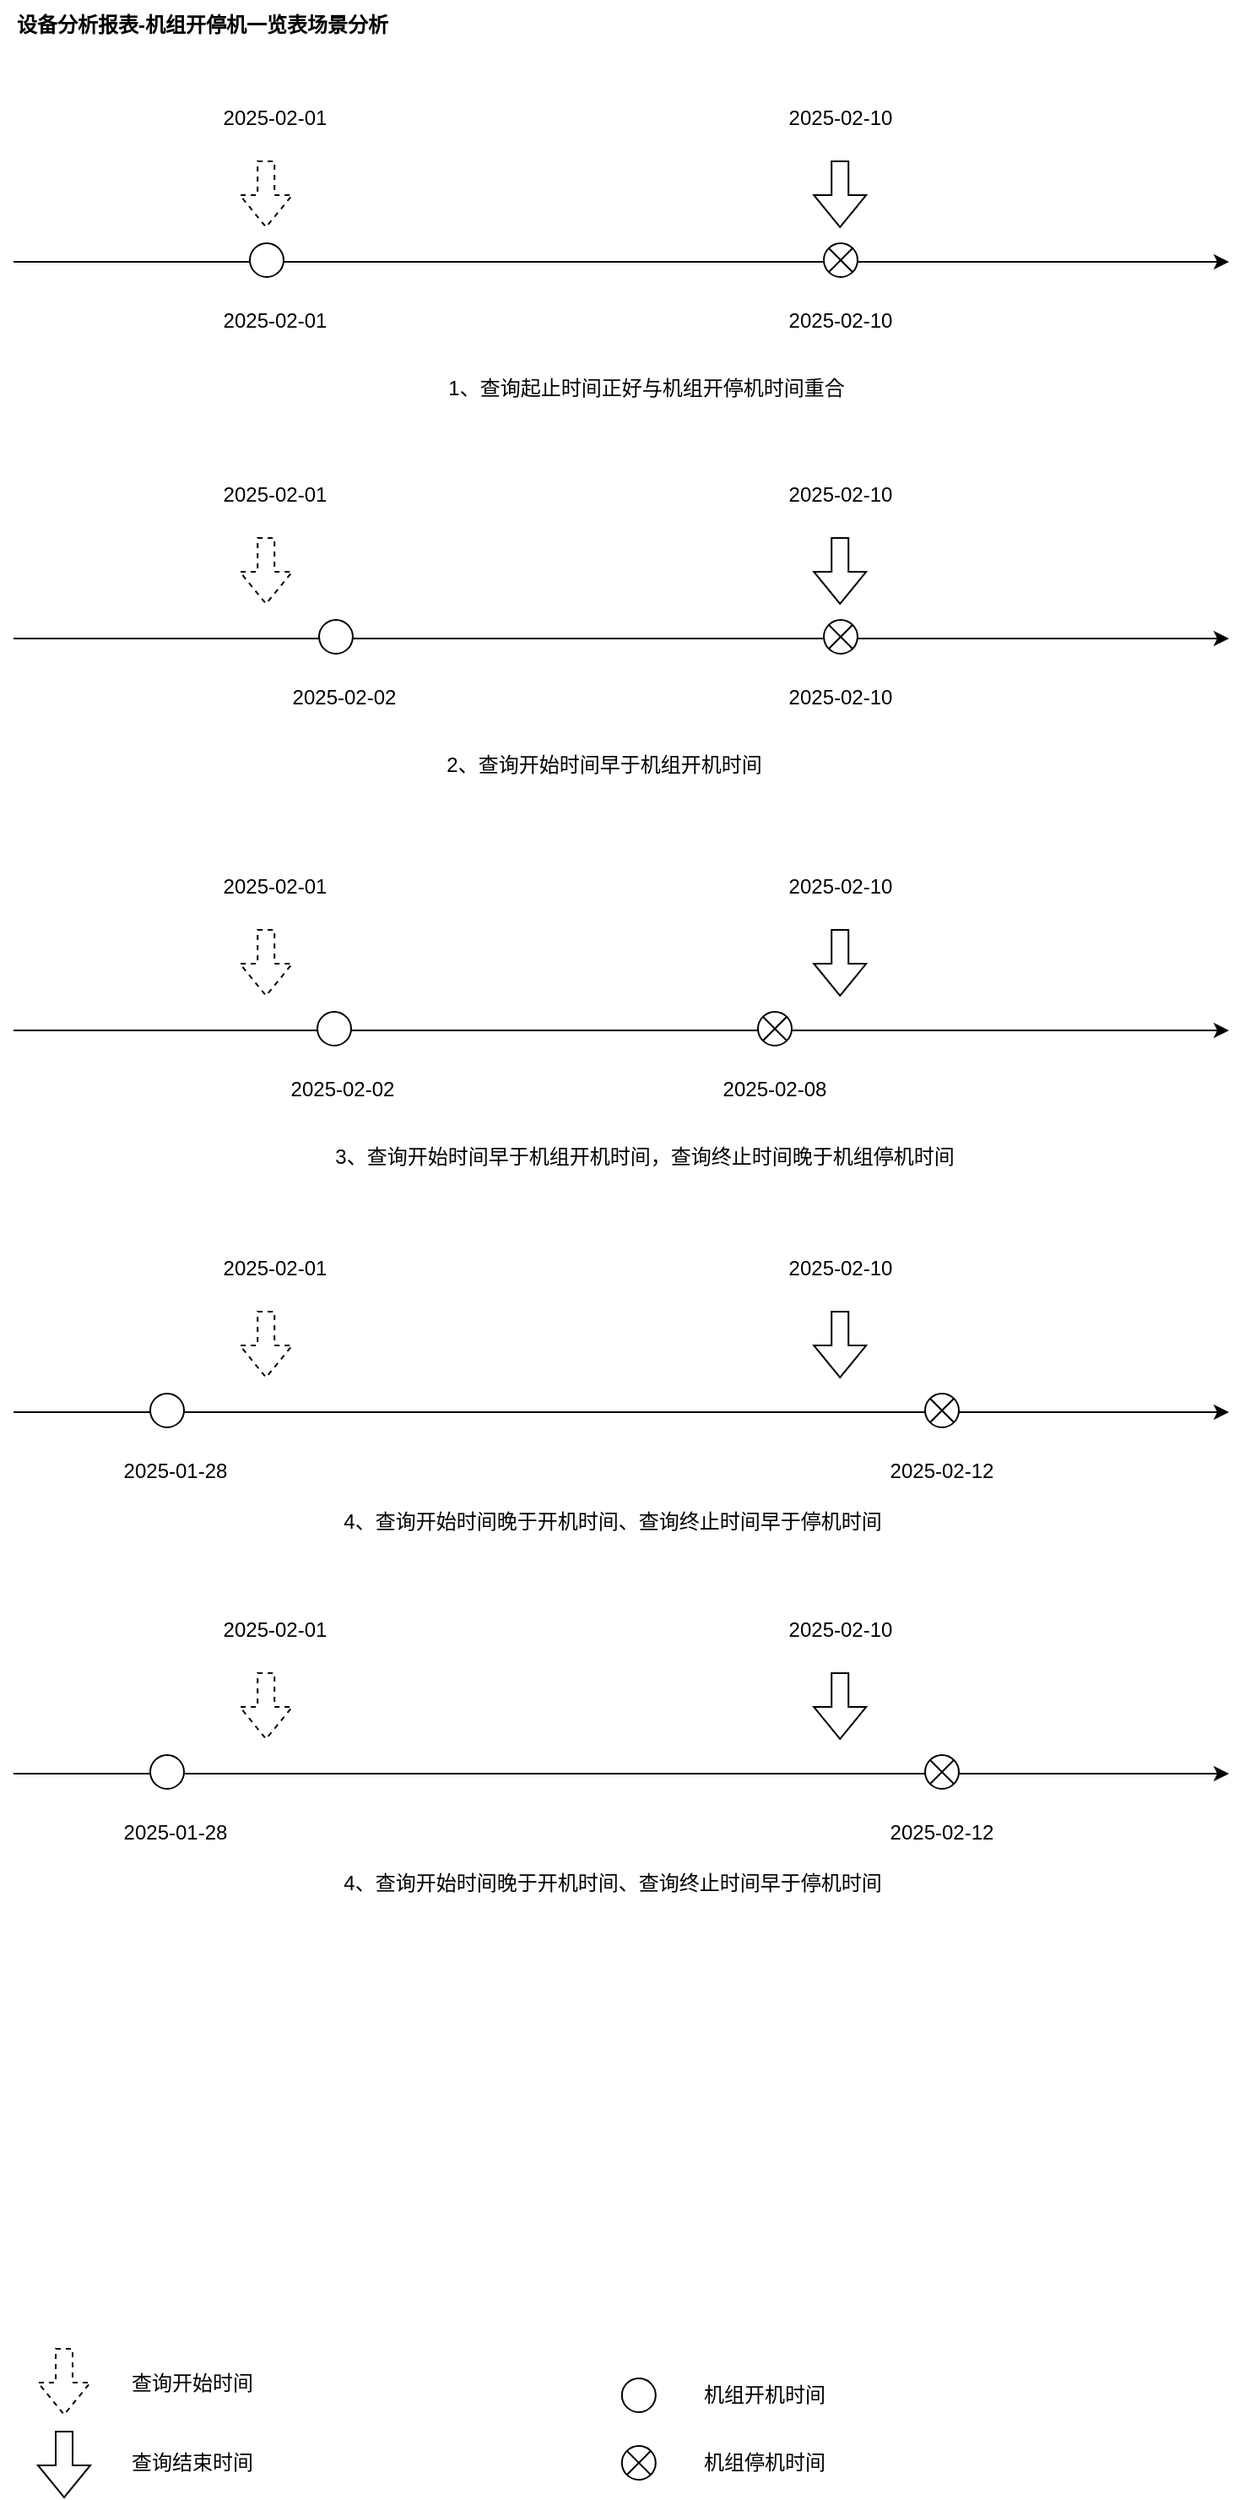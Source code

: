 <mxfile version="26.0.15" pages="2">
  <diagram name="第 1 页" id="MwHkkEf8tN-5ccca-qN6">
    <mxGraphModel dx="1032" dy="553" grid="1" gridSize="10" guides="1" tooltips="1" connect="1" arrows="1" fold="1" page="1" pageScale="1" pageWidth="827" pageHeight="1169" math="0" shadow="0">
      <root>
        <mxCell id="0" />
        <mxCell id="1" parent="0" />
        <mxCell id="J7jB4TTMjMiGMBnz-TKs-1" value="" style="endArrow=classic;html=1;rounded=0;startArrow=none;startFill=0;endFill=1;" edge="1" parent="1">
          <mxGeometry width="50" height="50" relative="1" as="geometry">
            <mxPoint x="40" y="165" as="sourcePoint" />
            <mxPoint x="760" y="165" as="targetPoint" />
          </mxGeometry>
        </mxCell>
        <mxCell id="J7jB4TTMjMiGMBnz-TKs-3" value="" style="verticalLabelPosition=bottom;verticalAlign=top;html=1;shape=mxgraph.flowchart.on-page_reference;" vertex="1" parent="1">
          <mxGeometry x="180" y="154" width="20" height="20" as="geometry" />
        </mxCell>
        <mxCell id="J7jB4TTMjMiGMBnz-TKs-8" value="" style="shape=sumEllipse;perimeter=ellipsePerimeter;whiteSpace=wrap;html=1;backgroundOutline=1;" vertex="1" parent="1">
          <mxGeometry x="520" y="154" width="20" height="20" as="geometry" />
        </mxCell>
        <mxCell id="J7jB4TTMjMiGMBnz-TKs-12" value="2025-02-01" style="text;html=1;align=center;verticalAlign=middle;whiteSpace=wrap;rounded=0;" vertex="1" parent="1">
          <mxGeometry x="160" y="185" width="70" height="30" as="geometry" />
        </mxCell>
        <mxCell id="J7jB4TTMjMiGMBnz-TKs-13" value="2025-02-10" style="text;html=1;align=center;verticalAlign=middle;whiteSpace=wrap;rounded=0;" vertex="1" parent="1">
          <mxGeometry x="495" y="185" width="70" height="30" as="geometry" />
        </mxCell>
        <mxCell id="J7jB4TTMjMiGMBnz-TKs-14" value="" style="shape=flexArrow;endArrow=classic;html=1;rounded=0;fillColor=default;fillStyle=auto;dashed=1;" edge="1" parent="1">
          <mxGeometry width="50" height="50" relative="1" as="geometry">
            <mxPoint x="189.6" y="105" as="sourcePoint" />
            <mxPoint x="189.6" y="145" as="targetPoint" />
          </mxGeometry>
        </mxCell>
        <mxCell id="J7jB4TTMjMiGMBnz-TKs-15" value="" style="shape=flexArrow;endArrow=classic;html=1;rounded=0;" edge="1" parent="1">
          <mxGeometry width="50" height="50" relative="1" as="geometry">
            <mxPoint x="529.6" y="105" as="sourcePoint" />
            <mxPoint x="529.6" y="145" as="targetPoint" />
          </mxGeometry>
        </mxCell>
        <mxCell id="J7jB4TTMjMiGMBnz-TKs-16" value="2025-02-01" style="text;html=1;align=center;verticalAlign=middle;whiteSpace=wrap;rounded=0;" vertex="1" parent="1">
          <mxGeometry x="160" y="65" width="70" height="30" as="geometry" />
        </mxCell>
        <mxCell id="J7jB4TTMjMiGMBnz-TKs-17" value="2025-02-10" style="text;html=1;align=center;verticalAlign=middle;whiteSpace=wrap;rounded=0;" vertex="1" parent="1">
          <mxGeometry x="495" y="65" width="70" height="30" as="geometry" />
        </mxCell>
        <mxCell id="J7jB4TTMjMiGMBnz-TKs-18" value="1、查询起止时间正好与机组开停机时间重合" style="text;html=1;align=center;verticalAlign=middle;whiteSpace=wrap;rounded=0;" vertex="1" parent="1">
          <mxGeometry x="290" y="225" width="250" height="30" as="geometry" />
        </mxCell>
        <mxCell id="J7jB4TTMjMiGMBnz-TKs-50" value="设备分析报表-机组开停机一览表场景分析" style="text;html=1;align=left;verticalAlign=middle;whiteSpace=wrap;rounded=0;fontStyle=1;" vertex="1" parent="1">
          <mxGeometry x="40" y="10" width="237.5" height="30" as="geometry" />
        </mxCell>
        <mxCell id="J7jB4TTMjMiGMBnz-TKs-51" value="" style="endArrow=classic;html=1;rounded=0;startArrow=none;startFill=0;endFill=1;" edge="1" parent="1">
          <mxGeometry width="50" height="50" relative="1" as="geometry">
            <mxPoint x="40" y="388" as="sourcePoint" />
            <mxPoint x="760" y="388" as="targetPoint" />
          </mxGeometry>
        </mxCell>
        <mxCell id="J7jB4TTMjMiGMBnz-TKs-52" value="" style="verticalLabelPosition=bottom;verticalAlign=top;html=1;shape=mxgraph.flowchart.on-page_reference;" vertex="1" parent="1">
          <mxGeometry x="221" y="377" width="20" height="20" as="geometry" />
        </mxCell>
        <mxCell id="J7jB4TTMjMiGMBnz-TKs-53" value="" style="shape=sumEllipse;perimeter=ellipsePerimeter;whiteSpace=wrap;html=1;backgroundOutline=1;" vertex="1" parent="1">
          <mxGeometry x="520" y="377" width="20" height="20" as="geometry" />
        </mxCell>
        <mxCell id="J7jB4TTMjMiGMBnz-TKs-54" value="2025-02-02" style="text;html=1;align=center;verticalAlign=middle;whiteSpace=wrap;rounded=0;" vertex="1" parent="1">
          <mxGeometry x="201" y="408" width="70" height="30" as="geometry" />
        </mxCell>
        <mxCell id="J7jB4TTMjMiGMBnz-TKs-55" value="2025-02-10" style="text;html=1;align=center;verticalAlign=middle;whiteSpace=wrap;rounded=0;" vertex="1" parent="1">
          <mxGeometry x="495" y="408" width="70" height="30" as="geometry" />
        </mxCell>
        <mxCell id="J7jB4TTMjMiGMBnz-TKs-56" value="" style="shape=flexArrow;endArrow=classic;html=1;rounded=0;fillColor=default;fillStyle=auto;dashed=1;" edge="1" parent="1">
          <mxGeometry width="50" height="50" relative="1" as="geometry">
            <mxPoint x="189.6" y="328" as="sourcePoint" />
            <mxPoint x="189.6" y="368" as="targetPoint" />
          </mxGeometry>
        </mxCell>
        <mxCell id="J7jB4TTMjMiGMBnz-TKs-57" value="" style="shape=flexArrow;endArrow=classic;html=1;rounded=0;" edge="1" parent="1">
          <mxGeometry width="50" height="50" relative="1" as="geometry">
            <mxPoint x="529.6" y="328" as="sourcePoint" />
            <mxPoint x="529.6" y="368" as="targetPoint" />
          </mxGeometry>
        </mxCell>
        <mxCell id="J7jB4TTMjMiGMBnz-TKs-58" value="2025-02-01" style="text;html=1;align=center;verticalAlign=middle;whiteSpace=wrap;rounded=0;" vertex="1" parent="1">
          <mxGeometry x="160" y="288" width="70" height="30" as="geometry" />
        </mxCell>
        <mxCell id="J7jB4TTMjMiGMBnz-TKs-59" value="2025-02-10" style="text;html=1;align=center;verticalAlign=middle;whiteSpace=wrap;rounded=0;" vertex="1" parent="1">
          <mxGeometry x="495" y="288" width="70" height="30" as="geometry" />
        </mxCell>
        <mxCell id="J7jB4TTMjMiGMBnz-TKs-60" value="2、查询开始时间早于机组开机时间" style="text;html=1;align=center;verticalAlign=middle;whiteSpace=wrap;rounded=0;" vertex="1" parent="1">
          <mxGeometry x="240" y="448" width="300" height="30" as="geometry" />
        </mxCell>
        <mxCell id="J7jB4TTMjMiGMBnz-TKs-61" value="" style="endArrow=classic;html=1;rounded=0;startArrow=none;startFill=0;endFill=1;" edge="1" parent="1">
          <mxGeometry width="50" height="50" relative="1" as="geometry">
            <mxPoint x="40" y="620" as="sourcePoint" />
            <mxPoint x="760" y="620" as="targetPoint" />
          </mxGeometry>
        </mxCell>
        <mxCell id="J7jB4TTMjMiGMBnz-TKs-62" value="" style="verticalLabelPosition=bottom;verticalAlign=top;html=1;shape=mxgraph.flowchart.on-page_reference;" vertex="1" parent="1">
          <mxGeometry x="220" y="609" width="20" height="20" as="geometry" />
        </mxCell>
        <mxCell id="J7jB4TTMjMiGMBnz-TKs-63" value="" style="shape=sumEllipse;perimeter=ellipsePerimeter;whiteSpace=wrap;html=1;backgroundOutline=1;" vertex="1" parent="1">
          <mxGeometry x="481" y="609" width="20" height="20" as="geometry" />
        </mxCell>
        <mxCell id="J7jB4TTMjMiGMBnz-TKs-64" value="2025-02-02" style="text;html=1;align=center;verticalAlign=middle;whiteSpace=wrap;rounded=0;" vertex="1" parent="1">
          <mxGeometry x="200" y="640" width="70" height="30" as="geometry" />
        </mxCell>
        <mxCell id="J7jB4TTMjMiGMBnz-TKs-65" value="2025-02-08" style="text;html=1;align=center;verticalAlign=middle;whiteSpace=wrap;rounded=0;" vertex="1" parent="1">
          <mxGeometry x="456" y="640" width="70" height="30" as="geometry" />
        </mxCell>
        <mxCell id="J7jB4TTMjMiGMBnz-TKs-66" value="" style="shape=flexArrow;endArrow=classic;html=1;rounded=0;fillColor=default;fillStyle=auto;dashed=1;" edge="1" parent="1">
          <mxGeometry width="50" height="50" relative="1" as="geometry">
            <mxPoint x="189.6" y="560" as="sourcePoint" />
            <mxPoint x="189.6" y="600" as="targetPoint" />
          </mxGeometry>
        </mxCell>
        <mxCell id="J7jB4TTMjMiGMBnz-TKs-67" value="" style="shape=flexArrow;endArrow=classic;html=1;rounded=0;" edge="1" parent="1">
          <mxGeometry width="50" height="50" relative="1" as="geometry">
            <mxPoint x="529.6" y="560" as="sourcePoint" />
            <mxPoint x="529.6" y="600" as="targetPoint" />
          </mxGeometry>
        </mxCell>
        <mxCell id="J7jB4TTMjMiGMBnz-TKs-68" value="2025-02-01" style="text;html=1;align=center;verticalAlign=middle;whiteSpace=wrap;rounded=0;" vertex="1" parent="1">
          <mxGeometry x="160" y="520" width="70" height="30" as="geometry" />
        </mxCell>
        <mxCell id="J7jB4TTMjMiGMBnz-TKs-69" value="2025-02-10" style="text;html=1;align=center;verticalAlign=middle;whiteSpace=wrap;rounded=0;" vertex="1" parent="1">
          <mxGeometry x="495" y="520" width="70" height="30" as="geometry" />
        </mxCell>
        <mxCell id="J7jB4TTMjMiGMBnz-TKs-70" value="3、查询开始时间早于机组开机时间，查询终止时间晚于机组停机时间" style="text;html=1;align=center;verticalAlign=middle;whiteSpace=wrap;rounded=0;" vertex="1" parent="1">
          <mxGeometry x="219" y="680" width="390" height="30" as="geometry" />
        </mxCell>
        <mxCell id="J7jB4TTMjMiGMBnz-TKs-81" value="" style="endArrow=classic;html=1;rounded=0;startArrow=none;startFill=0;endFill=1;" edge="1" parent="1">
          <mxGeometry width="50" height="50" relative="1" as="geometry">
            <mxPoint x="40" y="846" as="sourcePoint" />
            <mxPoint x="760" y="846" as="targetPoint" />
          </mxGeometry>
        </mxCell>
        <mxCell id="J7jB4TTMjMiGMBnz-TKs-82" value="" style="verticalLabelPosition=bottom;verticalAlign=top;html=1;shape=mxgraph.flowchart.on-page_reference;" vertex="1" parent="1">
          <mxGeometry x="121" y="835" width="20" height="20" as="geometry" />
        </mxCell>
        <mxCell id="J7jB4TTMjMiGMBnz-TKs-83" value="" style="shape=sumEllipse;perimeter=ellipsePerimeter;whiteSpace=wrap;html=1;backgroundOutline=1;" vertex="1" parent="1">
          <mxGeometry x="580" y="835" width="20" height="20" as="geometry" />
        </mxCell>
        <mxCell id="J7jB4TTMjMiGMBnz-TKs-84" value="2025-01-28" style="text;html=1;align=center;verticalAlign=middle;whiteSpace=wrap;rounded=0;" vertex="1" parent="1">
          <mxGeometry x="101" y="866" width="70" height="30" as="geometry" />
        </mxCell>
        <mxCell id="J7jB4TTMjMiGMBnz-TKs-85" value="2025-02-12" style="text;html=1;align=center;verticalAlign=middle;whiteSpace=wrap;rounded=0;" vertex="1" parent="1">
          <mxGeometry x="555" y="866" width="70" height="30" as="geometry" />
        </mxCell>
        <mxCell id="J7jB4TTMjMiGMBnz-TKs-86" value="" style="shape=flexArrow;endArrow=classic;html=1;rounded=0;fillColor=default;fillStyle=auto;dashed=1;" edge="1" parent="1">
          <mxGeometry width="50" height="50" relative="1" as="geometry">
            <mxPoint x="189.6" y="786" as="sourcePoint" />
            <mxPoint x="189.6" y="826" as="targetPoint" />
          </mxGeometry>
        </mxCell>
        <mxCell id="J7jB4TTMjMiGMBnz-TKs-87" value="" style="shape=flexArrow;endArrow=classic;html=1;rounded=0;" edge="1" parent="1">
          <mxGeometry width="50" height="50" relative="1" as="geometry">
            <mxPoint x="529.6" y="786" as="sourcePoint" />
            <mxPoint x="529.6" y="826" as="targetPoint" />
          </mxGeometry>
        </mxCell>
        <mxCell id="J7jB4TTMjMiGMBnz-TKs-88" value="2025-02-01" style="text;html=1;align=center;verticalAlign=middle;whiteSpace=wrap;rounded=0;" vertex="1" parent="1">
          <mxGeometry x="160" y="746" width="70" height="30" as="geometry" />
        </mxCell>
        <mxCell id="J7jB4TTMjMiGMBnz-TKs-89" value="2025-02-10" style="text;html=1;align=center;verticalAlign=middle;whiteSpace=wrap;rounded=0;" vertex="1" parent="1">
          <mxGeometry x="495" y="746" width="70" height="30" as="geometry" />
        </mxCell>
        <mxCell id="J7jB4TTMjMiGMBnz-TKs-90" value="4、查询开始时间晚于开机时间、查询终止时间早于停机时间" style="text;html=1;align=center;verticalAlign=middle;whiteSpace=wrap;rounded=0;" vertex="1" parent="1">
          <mxGeometry x="225" y="896" width="340" height="30" as="geometry" />
        </mxCell>
        <mxCell id="J7jB4TTMjMiGMBnz-TKs-99" value="" style="verticalLabelPosition=bottom;verticalAlign=top;html=1;shape=mxgraph.flowchart.on-page_reference;" vertex="1" parent="1">
          <mxGeometry x="400.4" y="1418" width="20" height="20" as="geometry" />
        </mxCell>
        <mxCell id="J7jB4TTMjMiGMBnz-TKs-100" value="机组开机时间" style="text;html=1;align=center;verticalAlign=middle;whiteSpace=wrap;rounded=0;" vertex="1" parent="1">
          <mxGeometry x="440.4" y="1413" width="90" height="30" as="geometry" />
        </mxCell>
        <mxCell id="J7jB4TTMjMiGMBnz-TKs-101" value="" style="shape=sumEllipse;perimeter=ellipsePerimeter;whiteSpace=wrap;html=1;backgroundOutline=1;" vertex="1" parent="1">
          <mxGeometry x="400.4" y="1458" width="20" height="20" as="geometry" />
        </mxCell>
        <mxCell id="J7jB4TTMjMiGMBnz-TKs-102" value="机组停机时间" style="text;html=1;align=center;verticalAlign=middle;whiteSpace=wrap;rounded=0;" vertex="1" parent="1">
          <mxGeometry x="440.4" y="1453" width="90" height="30" as="geometry" />
        </mxCell>
        <mxCell id="J7jB4TTMjMiGMBnz-TKs-103" value="" style="shape=flexArrow;endArrow=classic;html=1;rounded=0;fillColor=default;fillStyle=auto;dashed=1;" edge="1" parent="1">
          <mxGeometry width="50" height="50" relative="1" as="geometry">
            <mxPoint x="70" y="1400" as="sourcePoint" />
            <mxPoint x="70" y="1440" as="targetPoint" />
          </mxGeometry>
        </mxCell>
        <mxCell id="J7jB4TTMjMiGMBnz-TKs-104" value="" style="shape=flexArrow;endArrow=classic;html=1;rounded=0;" edge="1" parent="1">
          <mxGeometry width="50" height="50" relative="1" as="geometry">
            <mxPoint x="70.0" y="1449" as="sourcePoint" />
            <mxPoint x="70.0" y="1489" as="targetPoint" />
          </mxGeometry>
        </mxCell>
        <mxCell id="J7jB4TTMjMiGMBnz-TKs-105" value="查询开始时间" style="text;html=1;align=center;verticalAlign=middle;whiteSpace=wrap;rounded=0;" vertex="1" parent="1">
          <mxGeometry x="101.4" y="1406" width="90" height="30" as="geometry" />
        </mxCell>
        <mxCell id="J7jB4TTMjMiGMBnz-TKs-106" value="查询结束时间" style="text;html=1;align=center;verticalAlign=middle;whiteSpace=wrap;rounded=0;" vertex="1" parent="1">
          <mxGeometry x="101.4" y="1453" width="90" height="30" as="geometry" />
        </mxCell>
        <mxCell id="J7jB4TTMjMiGMBnz-TKs-109" value="" style="endArrow=classic;html=1;rounded=0;startArrow=none;startFill=0;endFill=1;" edge="1" parent="1">
          <mxGeometry width="50" height="50" relative="1" as="geometry">
            <mxPoint x="40" y="1060" as="sourcePoint" />
            <mxPoint x="760" y="1060" as="targetPoint" />
          </mxGeometry>
        </mxCell>
        <mxCell id="J7jB4TTMjMiGMBnz-TKs-110" value="" style="verticalLabelPosition=bottom;verticalAlign=top;html=1;shape=mxgraph.flowchart.on-page_reference;" vertex="1" parent="1">
          <mxGeometry x="121" y="1049" width="20" height="20" as="geometry" />
        </mxCell>
        <mxCell id="J7jB4TTMjMiGMBnz-TKs-111" value="" style="shape=sumEllipse;perimeter=ellipsePerimeter;whiteSpace=wrap;html=1;backgroundOutline=1;" vertex="1" parent="1">
          <mxGeometry x="580" y="1049" width="20" height="20" as="geometry" />
        </mxCell>
        <mxCell id="J7jB4TTMjMiGMBnz-TKs-112" value="2025-01-28" style="text;html=1;align=center;verticalAlign=middle;whiteSpace=wrap;rounded=0;" vertex="1" parent="1">
          <mxGeometry x="101" y="1080" width="70" height="30" as="geometry" />
        </mxCell>
        <mxCell id="J7jB4TTMjMiGMBnz-TKs-113" value="2025-02-12" style="text;html=1;align=center;verticalAlign=middle;whiteSpace=wrap;rounded=0;" vertex="1" parent="1">
          <mxGeometry x="555" y="1080" width="70" height="30" as="geometry" />
        </mxCell>
        <mxCell id="J7jB4TTMjMiGMBnz-TKs-114" value="" style="shape=flexArrow;endArrow=classic;html=1;rounded=0;fillColor=default;fillStyle=auto;dashed=1;" edge="1" parent="1">
          <mxGeometry width="50" height="50" relative="1" as="geometry">
            <mxPoint x="189.6" y="1000" as="sourcePoint" />
            <mxPoint x="189.6" y="1040" as="targetPoint" />
          </mxGeometry>
        </mxCell>
        <mxCell id="J7jB4TTMjMiGMBnz-TKs-115" value="" style="shape=flexArrow;endArrow=classic;html=1;rounded=0;" edge="1" parent="1">
          <mxGeometry width="50" height="50" relative="1" as="geometry">
            <mxPoint x="529.6" y="1000" as="sourcePoint" />
            <mxPoint x="529.6" y="1040" as="targetPoint" />
          </mxGeometry>
        </mxCell>
        <mxCell id="J7jB4TTMjMiGMBnz-TKs-116" value="2025-02-01" style="text;html=1;align=center;verticalAlign=middle;whiteSpace=wrap;rounded=0;" vertex="1" parent="1">
          <mxGeometry x="160" y="960" width="70" height="30" as="geometry" />
        </mxCell>
        <mxCell id="J7jB4TTMjMiGMBnz-TKs-117" value="2025-02-10" style="text;html=1;align=center;verticalAlign=middle;whiteSpace=wrap;rounded=0;" vertex="1" parent="1">
          <mxGeometry x="495" y="960" width="70" height="30" as="geometry" />
        </mxCell>
        <mxCell id="J7jB4TTMjMiGMBnz-TKs-118" value="4、查询开始时间晚于开机时间、查询终止时间早于停机时间" style="text;html=1;align=center;verticalAlign=middle;whiteSpace=wrap;rounded=0;" vertex="1" parent="1">
          <mxGeometry x="225" y="1110" width="340" height="30" as="geometry" />
        </mxCell>
      </root>
    </mxGraphModel>
  </diagram>
  <diagram name="第2页" id="EWLym4Zuip-bSh3VzClK">
    <mxGraphModel dx="1290" dy="691" grid="1" gridSize="10" guides="1" tooltips="1" connect="1" arrows="1" fold="1" page="1" pageScale="1" pageWidth="827" pageHeight="1169" math="0" shadow="0">
      <root>
        <mxCell id="tt7SZU1GUIpSlvw23UyQ-0" />
        <mxCell id="tt7SZU1GUIpSlvw23UyQ-1" parent="tt7SZU1GUIpSlvw23UyQ-0" />
        <mxCell id="tt7SZU1GUIpSlvw23UyQ-2" value="" style="endArrow=classic;html=1;rounded=0;startArrow=none;startFill=0;endFill=1;" edge="1" parent="tt7SZU1GUIpSlvw23UyQ-1">
          <mxGeometry width="50" height="50" relative="1" as="geometry">
            <mxPoint x="40" y="165" as="sourcePoint" />
            <mxPoint x="760" y="165" as="targetPoint" />
          </mxGeometry>
        </mxCell>
        <mxCell id="tt7SZU1GUIpSlvw23UyQ-3" value="" style="verticalLabelPosition=bottom;verticalAlign=top;html=1;shape=mxgraph.flowchart.on-page_reference;" vertex="1" parent="tt7SZU1GUIpSlvw23UyQ-1">
          <mxGeometry x="180" y="154" width="20" height="20" as="geometry" />
        </mxCell>
        <mxCell id="tt7SZU1GUIpSlvw23UyQ-4" value="" style="shape=sumEllipse;perimeter=ellipsePerimeter;whiteSpace=wrap;html=1;backgroundOutline=1;" vertex="1" parent="tt7SZU1GUIpSlvw23UyQ-1">
          <mxGeometry x="520" y="154" width="20" height="20" as="geometry" />
        </mxCell>
        <mxCell id="tt7SZU1GUIpSlvw23UyQ-5" value="2025-02-01" style="text;html=1;align=center;verticalAlign=middle;whiteSpace=wrap;rounded=0;" vertex="1" parent="tt7SZU1GUIpSlvw23UyQ-1">
          <mxGeometry x="160" y="185" width="70" height="30" as="geometry" />
        </mxCell>
        <mxCell id="tt7SZU1GUIpSlvw23UyQ-6" value="2025-02-10" style="text;html=1;align=center;verticalAlign=middle;whiteSpace=wrap;rounded=0;" vertex="1" parent="tt7SZU1GUIpSlvw23UyQ-1">
          <mxGeometry x="495" y="185" width="70" height="30" as="geometry" />
        </mxCell>
        <mxCell id="tt7SZU1GUIpSlvw23UyQ-7" value="" style="shape=flexArrow;endArrow=classic;html=1;rounded=0;fillColor=default;fillStyle=auto;dashed=1;" edge="1" parent="tt7SZU1GUIpSlvw23UyQ-1">
          <mxGeometry width="50" height="50" relative="1" as="geometry">
            <mxPoint x="189.6" y="105" as="sourcePoint" />
            <mxPoint x="189.6" y="145" as="targetPoint" />
          </mxGeometry>
        </mxCell>
        <mxCell id="tt7SZU1GUIpSlvw23UyQ-8" value="" style="shape=flexArrow;endArrow=classic;html=1;rounded=0;" edge="1" parent="tt7SZU1GUIpSlvw23UyQ-1">
          <mxGeometry width="50" height="50" relative="1" as="geometry">
            <mxPoint x="529.6" y="105" as="sourcePoint" />
            <mxPoint x="529.6" y="145" as="targetPoint" />
          </mxGeometry>
        </mxCell>
        <mxCell id="tt7SZU1GUIpSlvw23UyQ-9" value="2025-02-01" style="text;html=1;align=center;verticalAlign=middle;whiteSpace=wrap;rounded=0;" vertex="1" parent="tt7SZU1GUIpSlvw23UyQ-1">
          <mxGeometry x="160" y="65" width="70" height="30" as="geometry" />
        </mxCell>
        <mxCell id="tt7SZU1GUIpSlvw23UyQ-10" value="2025-02-10" style="text;html=1;align=center;verticalAlign=middle;whiteSpace=wrap;rounded=0;" vertex="1" parent="tt7SZU1GUIpSlvw23UyQ-1">
          <mxGeometry x="495" y="65" width="70" height="30" as="geometry" />
        </mxCell>
        <mxCell id="tt7SZU1GUIpSlvw23UyQ-11" value="1、查询起止时间正好与机组开停机时间重合" style="text;html=1;align=center;verticalAlign=middle;whiteSpace=wrap;rounded=0;" vertex="1" parent="tt7SZU1GUIpSlvw23UyQ-1">
          <mxGeometry x="290" y="225" width="250" height="30" as="geometry" />
        </mxCell>
        <mxCell id="tt7SZU1GUIpSlvw23UyQ-12" value="设备分析报表-机组开停机一览表场景分析" style="text;html=1;align=left;verticalAlign=middle;whiteSpace=wrap;rounded=0;fontStyle=1;" vertex="1" parent="tt7SZU1GUIpSlvw23UyQ-1">
          <mxGeometry x="40" y="10" width="237.5" height="30" as="geometry" />
        </mxCell>
        <mxCell id="tt7SZU1GUIpSlvw23UyQ-13" value="" style="endArrow=classic;html=1;rounded=0;startArrow=none;startFill=0;endFill=1;" edge="1" parent="tt7SZU1GUIpSlvw23UyQ-1">
          <mxGeometry width="50" height="50" relative="1" as="geometry">
            <mxPoint x="40" y="388" as="sourcePoint" />
            <mxPoint x="760" y="388" as="targetPoint" />
          </mxGeometry>
        </mxCell>
        <mxCell id="tt7SZU1GUIpSlvw23UyQ-14" value="" style="verticalLabelPosition=bottom;verticalAlign=top;html=1;shape=mxgraph.flowchart.on-page_reference;" vertex="1" parent="tt7SZU1GUIpSlvw23UyQ-1">
          <mxGeometry x="221" y="377" width="20" height="20" as="geometry" />
        </mxCell>
        <mxCell id="tt7SZU1GUIpSlvw23UyQ-15" value="" style="shape=sumEllipse;perimeter=ellipsePerimeter;whiteSpace=wrap;html=1;backgroundOutline=1;" vertex="1" parent="tt7SZU1GUIpSlvw23UyQ-1">
          <mxGeometry x="520" y="377" width="20" height="20" as="geometry" />
        </mxCell>
        <mxCell id="tt7SZU1GUIpSlvw23UyQ-16" value="2025-02-02" style="text;html=1;align=center;verticalAlign=middle;whiteSpace=wrap;rounded=0;" vertex="1" parent="tt7SZU1GUIpSlvw23UyQ-1">
          <mxGeometry x="201" y="408" width="70" height="30" as="geometry" />
        </mxCell>
        <mxCell id="tt7SZU1GUIpSlvw23UyQ-17" value="2025-02-10" style="text;html=1;align=center;verticalAlign=middle;whiteSpace=wrap;rounded=0;" vertex="1" parent="tt7SZU1GUIpSlvw23UyQ-1">
          <mxGeometry x="495" y="408" width="70" height="30" as="geometry" />
        </mxCell>
        <mxCell id="tt7SZU1GUIpSlvw23UyQ-18" value="" style="shape=flexArrow;endArrow=classic;html=1;rounded=0;fillColor=default;fillStyle=auto;dashed=1;" edge="1" parent="tt7SZU1GUIpSlvw23UyQ-1">
          <mxGeometry width="50" height="50" relative="1" as="geometry">
            <mxPoint x="189.6" y="328" as="sourcePoint" />
            <mxPoint x="189.6" y="368" as="targetPoint" />
          </mxGeometry>
        </mxCell>
        <mxCell id="tt7SZU1GUIpSlvw23UyQ-19" value="" style="shape=flexArrow;endArrow=classic;html=1;rounded=0;" edge="1" parent="tt7SZU1GUIpSlvw23UyQ-1">
          <mxGeometry width="50" height="50" relative="1" as="geometry">
            <mxPoint x="529.6" y="328" as="sourcePoint" />
            <mxPoint x="529.6" y="368" as="targetPoint" />
          </mxGeometry>
        </mxCell>
        <mxCell id="tt7SZU1GUIpSlvw23UyQ-20" value="2025-02-01" style="text;html=1;align=center;verticalAlign=middle;whiteSpace=wrap;rounded=0;" vertex="1" parent="tt7SZU1GUIpSlvw23UyQ-1">
          <mxGeometry x="160" y="288" width="70" height="30" as="geometry" />
        </mxCell>
        <mxCell id="tt7SZU1GUIpSlvw23UyQ-21" value="2025-02-10" style="text;html=1;align=center;verticalAlign=middle;whiteSpace=wrap;rounded=0;" vertex="1" parent="tt7SZU1GUIpSlvw23UyQ-1">
          <mxGeometry x="495" y="288" width="70" height="30" as="geometry" />
        </mxCell>
        <mxCell id="tt7SZU1GUIpSlvw23UyQ-22" value="2、查询开始时间早于机组开机时间" style="text;html=1;align=center;verticalAlign=middle;whiteSpace=wrap;rounded=0;" vertex="1" parent="tt7SZU1GUIpSlvw23UyQ-1">
          <mxGeometry x="240" y="448" width="300" height="30" as="geometry" />
        </mxCell>
        <mxCell id="tt7SZU1GUIpSlvw23UyQ-23" value="" style="endArrow=classic;html=1;rounded=0;startArrow=none;startFill=0;endFill=1;" edge="1" parent="tt7SZU1GUIpSlvw23UyQ-1">
          <mxGeometry width="50" height="50" relative="1" as="geometry">
            <mxPoint x="40" y="620" as="sourcePoint" />
            <mxPoint x="760" y="620" as="targetPoint" />
          </mxGeometry>
        </mxCell>
        <mxCell id="tt7SZU1GUIpSlvw23UyQ-24" value="" style="verticalLabelPosition=bottom;verticalAlign=top;html=1;shape=mxgraph.flowchart.on-page_reference;" vertex="1" parent="tt7SZU1GUIpSlvw23UyQ-1">
          <mxGeometry x="220" y="609" width="20" height="20" as="geometry" />
        </mxCell>
        <mxCell id="tt7SZU1GUIpSlvw23UyQ-25" value="" style="shape=sumEllipse;perimeter=ellipsePerimeter;whiteSpace=wrap;html=1;backgroundOutline=1;" vertex="1" parent="tt7SZU1GUIpSlvw23UyQ-1">
          <mxGeometry x="481" y="609" width="20" height="20" as="geometry" />
        </mxCell>
        <mxCell id="tt7SZU1GUIpSlvw23UyQ-26" value="2025-02-02" style="text;html=1;align=center;verticalAlign=middle;whiteSpace=wrap;rounded=0;" vertex="1" parent="tt7SZU1GUIpSlvw23UyQ-1">
          <mxGeometry x="200" y="640" width="70" height="30" as="geometry" />
        </mxCell>
        <mxCell id="tt7SZU1GUIpSlvw23UyQ-27" value="2025-02-08" style="text;html=1;align=center;verticalAlign=middle;whiteSpace=wrap;rounded=0;" vertex="1" parent="tt7SZU1GUIpSlvw23UyQ-1">
          <mxGeometry x="456" y="640" width="70" height="30" as="geometry" />
        </mxCell>
        <mxCell id="tt7SZU1GUIpSlvw23UyQ-28" value="" style="shape=flexArrow;endArrow=classic;html=1;rounded=0;fillColor=default;fillStyle=auto;dashed=1;" edge="1" parent="tt7SZU1GUIpSlvw23UyQ-1">
          <mxGeometry width="50" height="50" relative="1" as="geometry">
            <mxPoint x="189.6" y="560" as="sourcePoint" />
            <mxPoint x="189.6" y="600" as="targetPoint" />
          </mxGeometry>
        </mxCell>
        <mxCell id="tt7SZU1GUIpSlvw23UyQ-29" value="" style="shape=flexArrow;endArrow=classic;html=1;rounded=0;" edge="1" parent="tt7SZU1GUIpSlvw23UyQ-1">
          <mxGeometry width="50" height="50" relative="1" as="geometry">
            <mxPoint x="529.6" y="560" as="sourcePoint" />
            <mxPoint x="529.6" y="600" as="targetPoint" />
          </mxGeometry>
        </mxCell>
        <mxCell id="tt7SZU1GUIpSlvw23UyQ-30" value="2025-02-01" style="text;html=1;align=center;verticalAlign=middle;whiteSpace=wrap;rounded=0;" vertex="1" parent="tt7SZU1GUIpSlvw23UyQ-1">
          <mxGeometry x="160" y="520" width="70" height="30" as="geometry" />
        </mxCell>
        <mxCell id="tt7SZU1GUIpSlvw23UyQ-31" value="2025-02-10" style="text;html=1;align=center;verticalAlign=middle;whiteSpace=wrap;rounded=0;" vertex="1" parent="tt7SZU1GUIpSlvw23UyQ-1">
          <mxGeometry x="495" y="520" width="70" height="30" as="geometry" />
        </mxCell>
        <mxCell id="tt7SZU1GUIpSlvw23UyQ-32" value="3、查询开始时间早于机组开机时间，查询终止时间晚于机组停机时间" style="text;html=1;align=center;verticalAlign=middle;whiteSpace=wrap;rounded=0;" vertex="1" parent="tt7SZU1GUIpSlvw23UyQ-1">
          <mxGeometry x="219" y="680" width="390" height="30" as="geometry" />
        </mxCell>
        <mxCell id="tt7SZU1GUIpSlvw23UyQ-33" value="" style="endArrow=classic;html=1;rounded=0;startArrow=none;startFill=0;endFill=1;" edge="1" parent="tt7SZU1GUIpSlvw23UyQ-1">
          <mxGeometry width="50" height="50" relative="1" as="geometry">
            <mxPoint x="40" y="846" as="sourcePoint" />
            <mxPoint x="760" y="846" as="targetPoint" />
          </mxGeometry>
        </mxCell>
        <mxCell id="tt7SZU1GUIpSlvw23UyQ-34" value="" style="verticalLabelPosition=bottom;verticalAlign=top;html=1;shape=mxgraph.flowchart.on-page_reference;" vertex="1" parent="tt7SZU1GUIpSlvw23UyQ-1">
          <mxGeometry x="121" y="835" width="20" height="20" as="geometry" />
        </mxCell>
        <mxCell id="tt7SZU1GUIpSlvw23UyQ-35" value="" style="shape=sumEllipse;perimeter=ellipsePerimeter;whiteSpace=wrap;html=1;backgroundOutline=1;" vertex="1" parent="tt7SZU1GUIpSlvw23UyQ-1">
          <mxGeometry x="580" y="835" width="20" height="20" as="geometry" />
        </mxCell>
        <mxCell id="tt7SZU1GUIpSlvw23UyQ-36" value="2025-01-28" style="text;html=1;align=center;verticalAlign=middle;whiteSpace=wrap;rounded=0;" vertex="1" parent="tt7SZU1GUIpSlvw23UyQ-1">
          <mxGeometry x="101" y="866" width="70" height="30" as="geometry" />
        </mxCell>
        <mxCell id="tt7SZU1GUIpSlvw23UyQ-37" value="2025-02-12" style="text;html=1;align=center;verticalAlign=middle;whiteSpace=wrap;rounded=0;" vertex="1" parent="tt7SZU1GUIpSlvw23UyQ-1">
          <mxGeometry x="555" y="866" width="70" height="30" as="geometry" />
        </mxCell>
        <mxCell id="tt7SZU1GUIpSlvw23UyQ-38" value="" style="shape=flexArrow;endArrow=classic;html=1;rounded=0;fillColor=default;fillStyle=auto;dashed=1;" edge="1" parent="tt7SZU1GUIpSlvw23UyQ-1">
          <mxGeometry width="50" height="50" relative="1" as="geometry">
            <mxPoint x="189.6" y="786" as="sourcePoint" />
            <mxPoint x="189.6" y="826" as="targetPoint" />
          </mxGeometry>
        </mxCell>
        <mxCell id="tt7SZU1GUIpSlvw23UyQ-39" value="" style="shape=flexArrow;endArrow=classic;html=1;rounded=0;" edge="1" parent="tt7SZU1GUIpSlvw23UyQ-1">
          <mxGeometry width="50" height="50" relative="1" as="geometry">
            <mxPoint x="529.6" y="786" as="sourcePoint" />
            <mxPoint x="529.6" y="826" as="targetPoint" />
          </mxGeometry>
        </mxCell>
        <mxCell id="tt7SZU1GUIpSlvw23UyQ-40" value="2025-02-01" style="text;html=1;align=center;verticalAlign=middle;whiteSpace=wrap;rounded=0;" vertex="1" parent="tt7SZU1GUIpSlvw23UyQ-1">
          <mxGeometry x="160" y="746" width="70" height="30" as="geometry" />
        </mxCell>
        <mxCell id="tt7SZU1GUIpSlvw23UyQ-41" value="2025-02-10" style="text;html=1;align=center;verticalAlign=middle;whiteSpace=wrap;rounded=0;" vertex="1" parent="tt7SZU1GUIpSlvw23UyQ-1">
          <mxGeometry x="495" y="746" width="70" height="30" as="geometry" />
        </mxCell>
        <mxCell id="tt7SZU1GUIpSlvw23UyQ-42" value="4、查询开始时间晚于开机时间、查询终止时间早于停机时间" style="text;html=1;align=center;verticalAlign=middle;whiteSpace=wrap;rounded=0;" vertex="1" parent="tt7SZU1GUIpSlvw23UyQ-1">
          <mxGeometry x="225" y="896" width="340" height="30" as="geometry" />
        </mxCell>
        <mxCell id="tt7SZU1GUIpSlvw23UyQ-43" value="" style="verticalLabelPosition=bottom;verticalAlign=top;html=1;shape=mxgraph.flowchart.on-page_reference;" vertex="1" parent="tt7SZU1GUIpSlvw23UyQ-1">
          <mxGeometry x="400.4" y="1418" width="20" height="20" as="geometry" />
        </mxCell>
        <mxCell id="tt7SZU1GUIpSlvw23UyQ-44" value="机组开机时间" style="text;html=1;align=center;verticalAlign=middle;whiteSpace=wrap;rounded=0;" vertex="1" parent="tt7SZU1GUIpSlvw23UyQ-1">
          <mxGeometry x="440.4" y="1413" width="90" height="30" as="geometry" />
        </mxCell>
        <mxCell id="tt7SZU1GUIpSlvw23UyQ-45" value="" style="shape=sumEllipse;perimeter=ellipsePerimeter;whiteSpace=wrap;html=1;backgroundOutline=1;" vertex="1" parent="tt7SZU1GUIpSlvw23UyQ-1">
          <mxGeometry x="400.4" y="1458" width="20" height="20" as="geometry" />
        </mxCell>
        <mxCell id="tt7SZU1GUIpSlvw23UyQ-46" value="机组停机时间" style="text;html=1;align=center;verticalAlign=middle;whiteSpace=wrap;rounded=0;" vertex="1" parent="tt7SZU1GUIpSlvw23UyQ-1">
          <mxGeometry x="440.4" y="1453" width="90" height="30" as="geometry" />
        </mxCell>
        <mxCell id="tt7SZU1GUIpSlvw23UyQ-47" value="" style="shape=flexArrow;endArrow=classic;html=1;rounded=0;fillColor=default;fillStyle=auto;dashed=1;" edge="1" parent="tt7SZU1GUIpSlvw23UyQ-1">
          <mxGeometry width="50" height="50" relative="1" as="geometry">
            <mxPoint x="70" y="1400" as="sourcePoint" />
            <mxPoint x="70" y="1440" as="targetPoint" />
          </mxGeometry>
        </mxCell>
        <mxCell id="tt7SZU1GUIpSlvw23UyQ-48" value="" style="shape=flexArrow;endArrow=classic;html=1;rounded=0;" edge="1" parent="tt7SZU1GUIpSlvw23UyQ-1">
          <mxGeometry width="50" height="50" relative="1" as="geometry">
            <mxPoint x="70.0" y="1449" as="sourcePoint" />
            <mxPoint x="70.0" y="1489" as="targetPoint" />
          </mxGeometry>
        </mxCell>
        <mxCell id="tt7SZU1GUIpSlvw23UyQ-49" value="查询开始时间" style="text;html=1;align=center;verticalAlign=middle;whiteSpace=wrap;rounded=0;" vertex="1" parent="tt7SZU1GUIpSlvw23UyQ-1">
          <mxGeometry x="101.4" y="1406" width="90" height="30" as="geometry" />
        </mxCell>
        <mxCell id="tt7SZU1GUIpSlvw23UyQ-50" value="查询结束时间" style="text;html=1;align=center;verticalAlign=middle;whiteSpace=wrap;rounded=0;" vertex="1" parent="tt7SZU1GUIpSlvw23UyQ-1">
          <mxGeometry x="101.4" y="1453" width="90" height="30" as="geometry" />
        </mxCell>
        <mxCell id="tt7SZU1GUIpSlvw23UyQ-51" value="" style="endArrow=classic;html=1;rounded=0;startArrow=none;startFill=0;endFill=1;" edge="1" parent="tt7SZU1GUIpSlvw23UyQ-1">
          <mxGeometry width="50" height="50" relative="1" as="geometry">
            <mxPoint x="40" y="1060" as="sourcePoint" />
            <mxPoint x="760" y="1060" as="targetPoint" />
          </mxGeometry>
        </mxCell>
        <mxCell id="tt7SZU1GUIpSlvw23UyQ-52" value="" style="verticalLabelPosition=bottom;verticalAlign=top;html=1;shape=mxgraph.flowchart.on-page_reference;" vertex="1" parent="tt7SZU1GUIpSlvw23UyQ-1">
          <mxGeometry x="121" y="1049" width="20" height="20" as="geometry" />
        </mxCell>
        <mxCell id="tt7SZU1GUIpSlvw23UyQ-53" value="" style="shape=sumEllipse;perimeter=ellipsePerimeter;whiteSpace=wrap;html=1;backgroundOutline=1;" vertex="1" parent="tt7SZU1GUIpSlvw23UyQ-1">
          <mxGeometry x="580" y="1049" width="20" height="20" as="geometry" />
        </mxCell>
        <mxCell id="tt7SZU1GUIpSlvw23UyQ-54" value="2025-01-28" style="text;html=1;align=center;verticalAlign=middle;whiteSpace=wrap;rounded=0;" vertex="1" parent="tt7SZU1GUIpSlvw23UyQ-1">
          <mxGeometry x="101" y="1080" width="70" height="30" as="geometry" />
        </mxCell>
        <mxCell id="tt7SZU1GUIpSlvw23UyQ-55" value="2025-02-12" style="text;html=1;align=center;verticalAlign=middle;whiteSpace=wrap;rounded=0;" vertex="1" parent="tt7SZU1GUIpSlvw23UyQ-1">
          <mxGeometry x="555" y="1080" width="70" height="30" as="geometry" />
        </mxCell>
        <mxCell id="tt7SZU1GUIpSlvw23UyQ-56" value="" style="shape=flexArrow;endArrow=classic;html=1;rounded=0;fillColor=default;fillStyle=auto;dashed=1;" edge="1" parent="tt7SZU1GUIpSlvw23UyQ-1">
          <mxGeometry width="50" height="50" relative="1" as="geometry">
            <mxPoint x="189.6" y="1000" as="sourcePoint" />
            <mxPoint x="189.6" y="1040" as="targetPoint" />
          </mxGeometry>
        </mxCell>
        <mxCell id="tt7SZU1GUIpSlvw23UyQ-57" value="" style="shape=flexArrow;endArrow=classic;html=1;rounded=0;" edge="1" parent="tt7SZU1GUIpSlvw23UyQ-1">
          <mxGeometry width="50" height="50" relative="1" as="geometry">
            <mxPoint x="529.6" y="1000" as="sourcePoint" />
            <mxPoint x="529.6" y="1040" as="targetPoint" />
          </mxGeometry>
        </mxCell>
        <mxCell id="tt7SZU1GUIpSlvw23UyQ-58" value="2025-02-01" style="text;html=1;align=center;verticalAlign=middle;whiteSpace=wrap;rounded=0;" vertex="1" parent="tt7SZU1GUIpSlvw23UyQ-1">
          <mxGeometry x="160" y="960" width="70" height="30" as="geometry" />
        </mxCell>
        <mxCell id="tt7SZU1GUIpSlvw23UyQ-59" value="2025-02-10" style="text;html=1;align=center;verticalAlign=middle;whiteSpace=wrap;rounded=0;" vertex="1" parent="tt7SZU1GUIpSlvw23UyQ-1">
          <mxGeometry x="495" y="960" width="70" height="30" as="geometry" />
        </mxCell>
        <mxCell id="tt7SZU1GUIpSlvw23UyQ-60" value="4、查询开始时间晚于开机时间、查询终止时间早于停机时间" style="text;html=1;align=center;verticalAlign=middle;whiteSpace=wrap;rounded=0;" vertex="1" parent="tt7SZU1GUIpSlvw23UyQ-1">
          <mxGeometry x="225" y="1110" width="340" height="30" as="geometry" />
        </mxCell>
      </root>
    </mxGraphModel>
  </diagram>
</mxfile>
